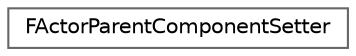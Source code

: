 digraph "Graphical Class Hierarchy"
{
 // INTERACTIVE_SVG=YES
 // LATEX_PDF_SIZE
  bgcolor="transparent";
  edge [fontname=Helvetica,fontsize=10,labelfontname=Helvetica,labelfontsize=10];
  node [fontname=Helvetica,fontsize=10,shape=box,height=0.2,width=0.4];
  rankdir="LR";
  Node0 [id="Node000000",label="FActorParentComponentSetter",height=0.2,width=0.4,color="grey40", fillcolor="white", style="filled",URL="$df/d46/structFActorParentComponentSetter.html",tooltip=" "];
}

